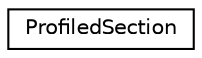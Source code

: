 digraph G
{
  edge [fontname="Helvetica",fontsize="10",labelfontname="Helvetica",labelfontsize="10"];
  node [fontname="Helvetica",fontsize="10",shape=record];
  rankdir="LR";
  Node1 [label="ProfiledSection",height=0.2,width=0.4,color="black", fillcolor="white", style="filled",URL="$class_profiled_section.html"];
}
